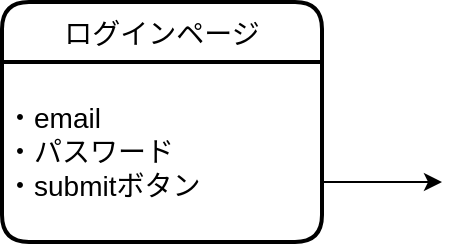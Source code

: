 <mxfile version="16.5.2" type="github">
  <diagram id="TAajNdjcjUnQOEhiA-iW" name="Page-1">
    <mxGraphModel dx="1773" dy="589" grid="1" gridSize="10" guides="1" tooltips="1" connect="1" arrows="1" fold="1" page="1" pageScale="1" pageWidth="827" pageHeight="1169" math="0" shadow="0">
      <root>
        <mxCell id="0" />
        <mxCell id="1" parent="0" />
        <mxCell id="yh7LtCKUbRQa-FskaZRf-1" value="ログインページ" style="swimlane;childLayout=stackLayout;horizontal=1;startSize=30;horizontalStack=0;rounded=1;fontSize=14;fontStyle=0;strokeWidth=2;resizeParent=0;resizeLast=1;shadow=0;dashed=0;align=center;" vertex="1" parent="1">
          <mxGeometry x="-10" y="80" width="160" height="120" as="geometry" />
        </mxCell>
        <mxCell id="yh7LtCKUbRQa-FskaZRf-7" value="・email&lt;br&gt;・パスワード&lt;br&gt;・submitボタン" style="text;html=1;strokeColor=none;fillColor=none;align=left;verticalAlign=middle;whiteSpace=wrap;rounded=0;labelBackgroundColor=#ffffff;fontSize=14;" vertex="1" parent="yh7LtCKUbRQa-FskaZRf-1">
          <mxGeometry y="30" width="160" height="90" as="geometry" />
        </mxCell>
        <mxCell id="yh7LtCKUbRQa-FskaZRf-8" value="" style="endArrow=classic;html=1;rounded=0;fontSize=14;" edge="1" parent="1">
          <mxGeometry width="50" height="50" relative="1" as="geometry">
            <mxPoint x="150" y="170" as="sourcePoint" />
            <mxPoint x="210" y="170" as="targetPoint" />
          </mxGeometry>
        </mxCell>
      </root>
    </mxGraphModel>
  </diagram>
</mxfile>
